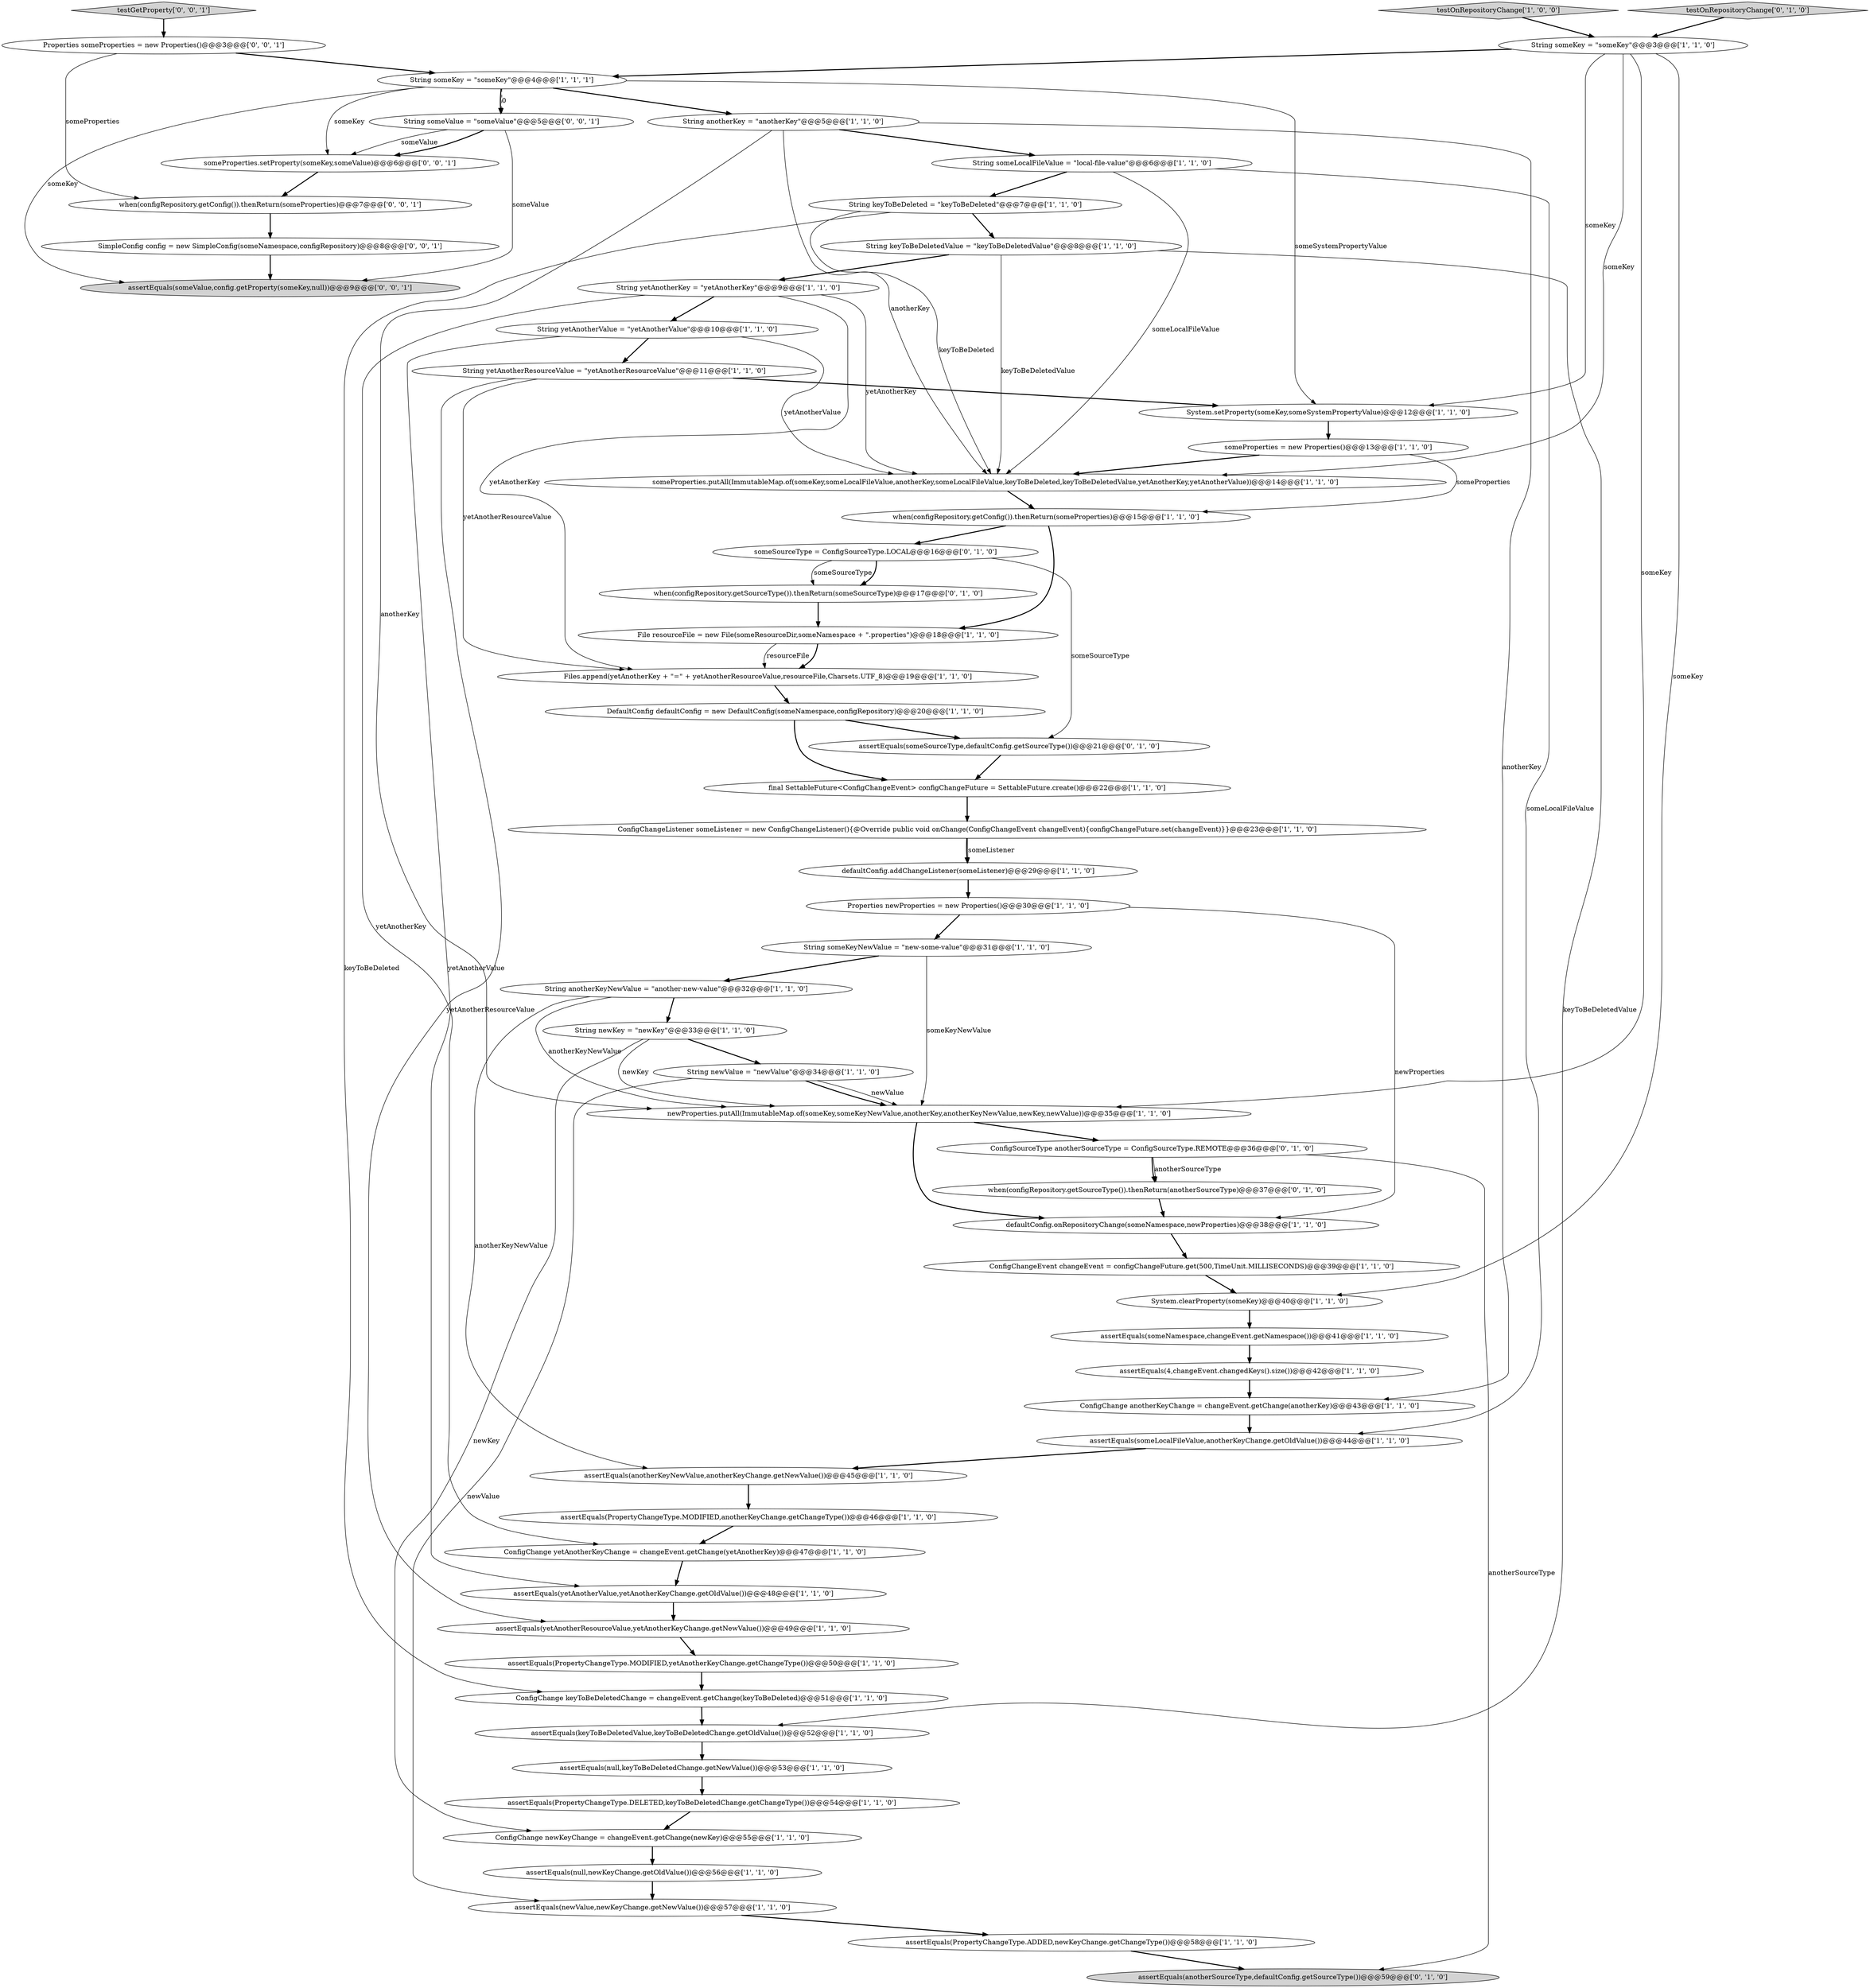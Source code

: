 digraph {
19 [style = filled, label = "ConfigChangeListener someListener = new ConfigChangeListener(){@Override public void onChange(ConfigChangeEvent changeEvent){configChangeFuture.set(changeEvent)}}@@@23@@@['1', '1', '0']", fillcolor = white, shape = ellipse image = "AAA0AAABBB1BBB"];
39 [style = filled, label = "assertEquals(yetAnotherResourceValue,yetAnotherKeyChange.getNewValue())@@@49@@@['1', '1', '0']", fillcolor = white, shape = ellipse image = "AAA0AAABBB1BBB"];
23 [style = filled, label = "String keyToBeDeletedValue = \"keyToBeDeletedValue\"@@@8@@@['1', '1', '0']", fillcolor = white, shape = ellipse image = "AAA0AAABBB1BBB"];
18 [style = filled, label = "final SettableFuture<ConfigChangeEvent> configChangeFuture = SettableFuture.create()@@@22@@@['1', '1', '0']", fillcolor = white, shape = ellipse image = "AAA0AAABBB1BBB"];
11 [style = filled, label = "assertEquals(someLocalFileValue,anotherKeyChange.getOldValue())@@@44@@@['1', '1', '0']", fillcolor = white, shape = ellipse image = "AAA0AAABBB1BBB"];
26 [style = filled, label = "someProperties = new Properties()@@@13@@@['1', '1', '0']", fillcolor = white, shape = ellipse image = "AAA0AAABBB1BBB"];
45 [style = filled, label = "String someKeyNewValue = \"new-some-value\"@@@31@@@['1', '1', '0']", fillcolor = white, shape = ellipse image = "AAA0AAABBB1BBB"];
58 [style = filled, label = "someProperties.setProperty(someKey,someValue)@@@6@@@['0', '0', '1']", fillcolor = white, shape = ellipse image = "AAA0AAABBB3BBB"];
16 [style = filled, label = "String yetAnotherValue = \"yetAnotherValue\"@@@10@@@['1', '1', '0']", fillcolor = white, shape = ellipse image = "AAA0AAABBB1BBB"];
20 [style = filled, label = "String newValue = \"newValue\"@@@34@@@['1', '1', '0']", fillcolor = white, shape = ellipse image = "AAA0AAABBB1BBB"];
10 [style = filled, label = "assertEquals(someNamespace,changeEvent.getNamespace())@@@41@@@['1', '1', '0']", fillcolor = white, shape = ellipse image = "AAA0AAABBB1BBB"];
1 [style = filled, label = "Files.append(yetAnotherKey + \"=\" + yetAnotherResourceValue,resourceFile,Charsets.UTF_8)@@@19@@@['1', '1', '0']", fillcolor = white, shape = ellipse image = "AAA0AAABBB1BBB"];
15 [style = filled, label = "ConfigChangeEvent changeEvent = configChangeFuture.get(500,TimeUnit.MILLISECONDS)@@@39@@@['1', '1', '0']", fillcolor = white, shape = ellipse image = "AAA0AAABBB1BBB"];
17 [style = filled, label = "String anotherKey = \"anotherKey\"@@@5@@@['1', '1', '0']", fillcolor = white, shape = ellipse image = "AAA0AAABBB1BBB"];
57 [style = filled, label = "SimpleConfig config = new SimpleConfig(someNamespace,configRepository)@@@8@@@['0', '0', '1']", fillcolor = white, shape = ellipse image = "AAA0AAABBB3BBB"];
59 [style = filled, label = "when(configRepository.getConfig()).thenReturn(someProperties)@@@7@@@['0', '0', '1']", fillcolor = white, shape = ellipse image = "AAA0AAABBB3BBB"];
33 [style = filled, label = "String someLocalFileValue = \"local-file-value\"@@@6@@@['1', '1', '0']", fillcolor = white, shape = ellipse image = "AAA0AAABBB1BBB"];
32 [style = filled, label = "ConfigChange newKeyChange = changeEvent.getChange(newKey)@@@55@@@['1', '1', '0']", fillcolor = white, shape = ellipse image = "AAA0AAABBB1BBB"];
49 [style = filled, label = "testOnRepositoryChange['0', '1', '0']", fillcolor = lightgray, shape = diamond image = "AAA0AAABBB2BBB"];
4 [style = filled, label = "assertEquals(keyToBeDeletedValue,keyToBeDeletedChange.getOldValue())@@@52@@@['1', '1', '0']", fillcolor = white, shape = ellipse image = "AAA0AAABBB1BBB"];
27 [style = filled, label = "String someKey = \"someKey\"@@@3@@@['1', '1', '0']", fillcolor = white, shape = ellipse image = "AAA0AAABBB1BBB"];
44 [style = filled, label = "assertEquals(yetAnotherValue,yetAnotherKeyChange.getOldValue())@@@48@@@['1', '1', '0']", fillcolor = white, shape = ellipse image = "AAA0AAABBB1BBB"];
13 [style = filled, label = "someProperties.putAll(ImmutableMap.of(someKey,someLocalFileValue,anotherKey,someLocalFileValue,keyToBeDeleted,keyToBeDeletedValue,yetAnotherKey,yetAnotherValue))@@@14@@@['1', '1', '0']", fillcolor = white, shape = ellipse image = "AAA0AAABBB1BBB"];
41 [style = filled, label = "String yetAnotherKey = \"yetAnotherKey\"@@@9@@@['1', '1', '0']", fillcolor = white, shape = ellipse image = "AAA0AAABBB1BBB"];
60 [style = filled, label = "String someValue = \"someValue\"@@@5@@@['0', '0', '1']", fillcolor = white, shape = ellipse image = "AAA0AAABBB3BBB"];
52 [style = filled, label = "when(configRepository.getSourceType()).thenReturn(anotherSourceType)@@@37@@@['0', '1', '0']", fillcolor = white, shape = ellipse image = "AAA1AAABBB2BBB"];
24 [style = filled, label = "Properties newProperties = new Properties()@@@30@@@['1', '1', '0']", fillcolor = white, shape = ellipse image = "AAA0AAABBB1BBB"];
2 [style = filled, label = "assertEquals(null,keyToBeDeletedChange.getNewValue())@@@53@@@['1', '1', '0']", fillcolor = white, shape = ellipse image = "AAA0AAABBB1BBB"];
12 [style = filled, label = "assertEquals(anotherKeyNewValue,anotherKeyChange.getNewValue())@@@45@@@['1', '1', '0']", fillcolor = white, shape = ellipse image = "AAA0AAABBB1BBB"];
3 [style = filled, label = "String yetAnotherResourceValue = \"yetAnotherResourceValue\"@@@11@@@['1', '1', '0']", fillcolor = white, shape = ellipse image = "AAA0AAABBB1BBB"];
42 [style = filled, label = "defaultConfig.addChangeListener(someListener)@@@29@@@['1', '1', '0']", fillcolor = white, shape = ellipse image = "AAA0AAABBB1BBB"];
47 [style = filled, label = "assertEquals(anotherSourceType,defaultConfig.getSourceType())@@@59@@@['0', '1', '0']", fillcolor = lightgray, shape = ellipse image = "AAA1AAABBB2BBB"];
34 [style = filled, label = "defaultConfig.onRepositoryChange(someNamespace,newProperties)@@@38@@@['1', '1', '0']", fillcolor = white, shape = ellipse image = "AAA0AAABBB1BBB"];
37 [style = filled, label = "assertEquals(PropertyChangeType.MODIFIED,yetAnotherKeyChange.getChangeType())@@@50@@@['1', '1', '0']", fillcolor = white, shape = ellipse image = "AAA0AAABBB1BBB"];
8 [style = filled, label = "DefaultConfig defaultConfig = new DefaultConfig(someNamespace,configRepository)@@@20@@@['1', '1', '0']", fillcolor = white, shape = ellipse image = "AAA0AAABBB1BBB"];
55 [style = filled, label = "testGetProperty['0', '0', '1']", fillcolor = lightgray, shape = diamond image = "AAA0AAABBB3BBB"];
35 [style = filled, label = "String someKey = \"someKey\"@@@4@@@['1', '1', '1']", fillcolor = white, shape = ellipse image = "AAA0AAABBB1BBB"];
36 [style = filled, label = "String anotherKeyNewValue = \"another-new-value\"@@@32@@@['1', '1', '0']", fillcolor = white, shape = ellipse image = "AAA0AAABBB1BBB"];
25 [style = filled, label = "String keyToBeDeleted = \"keyToBeDeleted\"@@@7@@@['1', '1', '0']", fillcolor = white, shape = ellipse image = "AAA0AAABBB1BBB"];
6 [style = filled, label = "assertEquals(PropertyChangeType.MODIFIED,anotherKeyChange.getChangeType())@@@46@@@['1', '1', '0']", fillcolor = white, shape = ellipse image = "AAA0AAABBB1BBB"];
30 [style = filled, label = "assertEquals(4,changeEvent.changedKeys().size())@@@42@@@['1', '1', '0']", fillcolor = white, shape = ellipse image = "AAA0AAABBB1BBB"];
28 [style = filled, label = "assertEquals(null,newKeyChange.getOldValue())@@@56@@@['1', '1', '0']", fillcolor = white, shape = ellipse image = "AAA0AAABBB1BBB"];
50 [style = filled, label = "when(configRepository.getSourceType()).thenReturn(someSourceType)@@@17@@@['0', '1', '0']", fillcolor = white, shape = ellipse image = "AAA1AAABBB2BBB"];
56 [style = filled, label = "Properties someProperties = new Properties()@@@3@@@['0', '0', '1']", fillcolor = white, shape = ellipse image = "AAA0AAABBB3BBB"];
7 [style = filled, label = "System.setProperty(someKey,someSystemPropertyValue)@@@12@@@['1', '1', '0']", fillcolor = white, shape = ellipse image = "AAA0AAABBB1BBB"];
53 [style = filled, label = "someSourceType = ConfigSourceType.LOCAL@@@16@@@['0', '1', '0']", fillcolor = white, shape = ellipse image = "AAA1AAABBB2BBB"];
48 [style = filled, label = "ConfigSourceType anotherSourceType = ConfigSourceType.REMOTE@@@36@@@['0', '1', '0']", fillcolor = white, shape = ellipse image = "AAA1AAABBB2BBB"];
40 [style = filled, label = "ConfigChange anotherKeyChange = changeEvent.getChange(anotherKey)@@@43@@@['1', '1', '0']", fillcolor = white, shape = ellipse image = "AAA0AAABBB1BBB"];
38 [style = filled, label = "ConfigChange yetAnotherKeyChange = changeEvent.getChange(yetAnotherKey)@@@47@@@['1', '1', '0']", fillcolor = white, shape = ellipse image = "AAA0AAABBB1BBB"];
31 [style = filled, label = "File resourceFile = new File(someResourceDir,someNamespace + \".properties\")@@@18@@@['1', '1', '0']", fillcolor = white, shape = ellipse image = "AAA0AAABBB1BBB"];
29 [style = filled, label = "assertEquals(PropertyChangeType.ADDED,newKeyChange.getChangeType())@@@58@@@['1', '1', '0']", fillcolor = white, shape = ellipse image = "AAA0AAABBB1BBB"];
22 [style = filled, label = "assertEquals(PropertyChangeType.DELETED,keyToBeDeletedChange.getChangeType())@@@54@@@['1', '1', '0']", fillcolor = white, shape = ellipse image = "AAA0AAABBB1BBB"];
5 [style = filled, label = "String newKey = \"newKey\"@@@33@@@['1', '1', '0']", fillcolor = white, shape = ellipse image = "AAA0AAABBB1BBB"];
51 [style = filled, label = "assertEquals(someSourceType,defaultConfig.getSourceType())@@@21@@@['0', '1', '0']", fillcolor = white, shape = ellipse image = "AAA1AAABBB2BBB"];
54 [style = filled, label = "assertEquals(someValue,config.getProperty(someKey,null))@@@9@@@['0', '0', '1']", fillcolor = lightgray, shape = ellipse image = "AAA0AAABBB3BBB"];
0 [style = filled, label = "System.clearProperty(someKey)@@@40@@@['1', '1', '0']", fillcolor = white, shape = ellipse image = "AAA0AAABBB1BBB"];
9 [style = filled, label = "ConfigChange keyToBeDeletedChange = changeEvent.getChange(keyToBeDeleted)@@@51@@@['1', '1', '0']", fillcolor = white, shape = ellipse image = "AAA0AAABBB1BBB"];
21 [style = filled, label = "newProperties.putAll(ImmutableMap.of(someKey,someKeyNewValue,anotherKey,anotherKeyNewValue,newKey,newValue))@@@35@@@['1', '1', '0']", fillcolor = white, shape = ellipse image = "AAA0AAABBB1BBB"];
46 [style = filled, label = "assertEquals(newValue,newKeyChange.getNewValue())@@@57@@@['1', '1', '0']", fillcolor = white, shape = ellipse image = "AAA0AAABBB1BBB"];
14 [style = filled, label = "when(configRepository.getConfig()).thenReturn(someProperties)@@@15@@@['1', '1', '0']", fillcolor = white, shape = ellipse image = "AAA0AAABBB1BBB"];
43 [style = filled, label = "testOnRepositoryChange['1', '0', '0']", fillcolor = lightgray, shape = diamond image = "AAA0AAABBB1BBB"];
11->12 [style = bold, label=""];
27->13 [style = solid, label="someKey"];
10->30 [style = bold, label=""];
27->0 [style = solid, label="someKey"];
51->18 [style = bold, label=""];
27->7 [style = solid, label="someKey"];
41->1 [style = solid, label="yetAnotherKey"];
56->59 [style = solid, label="someProperties"];
3->7 [style = bold, label=""];
4->2 [style = bold, label=""];
56->35 [style = bold, label=""];
15->0 [style = bold, label=""];
32->28 [style = bold, label=""];
60->58 [style = bold, label=""];
17->21 [style = solid, label="anotherKey"];
39->37 [style = bold, label=""];
16->13 [style = solid, label="yetAnotherValue"];
5->32 [style = solid, label="newKey"];
41->38 [style = solid, label="yetAnotherKey"];
58->59 [style = bold, label=""];
40->11 [style = bold, label=""];
33->13 [style = solid, label="someLocalFileValue"];
24->34 [style = solid, label="newProperties"];
34->15 [style = bold, label=""];
35->17 [style = bold, label=""];
53->50 [style = solid, label="someSourceType"];
26->13 [style = bold, label=""];
55->56 [style = bold, label=""];
45->21 [style = solid, label="someKeyNewValue"];
3->1 [style = solid, label="yetAnotherResourceValue"];
6->38 [style = bold, label=""];
1->8 [style = bold, label=""];
25->13 [style = solid, label="keyToBeDeleted"];
36->12 [style = solid, label="anotherKeyNewValue"];
24->45 [style = bold, label=""];
53->51 [style = solid, label="someSourceType"];
17->13 [style = solid, label="anotherKey"];
50->31 [style = bold, label=""];
8->18 [style = bold, label=""];
41->16 [style = bold, label=""];
35->58 [style = solid, label="someKey"];
21->48 [style = bold, label=""];
43->27 [style = bold, label=""];
21->34 [style = bold, label=""];
5->21 [style = solid, label="newKey"];
53->50 [style = bold, label=""];
19->42 [style = bold, label=""];
44->39 [style = bold, label=""];
17->33 [style = bold, label=""];
35->7 [style = solid, label="someSystemPropertyValue"];
35->54 [style = solid, label="someKey"];
42->24 [style = bold, label=""];
3->39 [style = solid, label="yetAnotherResourceValue"];
9->4 [style = bold, label=""];
48->47 [style = solid, label="anotherSourceType"];
23->4 [style = solid, label="keyToBeDeletedValue"];
46->29 [style = bold, label=""];
22->32 [style = bold, label=""];
48->52 [style = bold, label=""];
14->31 [style = bold, label=""];
20->46 [style = solid, label="newValue"];
29->47 [style = bold, label=""];
38->44 [style = bold, label=""];
16->3 [style = bold, label=""];
23->41 [style = bold, label=""];
17->40 [style = solid, label="anotherKey"];
37->9 [style = bold, label=""];
59->57 [style = bold, label=""];
12->6 [style = bold, label=""];
49->27 [style = bold, label=""];
25->23 [style = bold, label=""];
60->54 [style = solid, label="someValue"];
27->21 [style = solid, label="someKey"];
31->1 [style = bold, label=""];
23->13 [style = solid, label="keyToBeDeletedValue"];
26->14 [style = solid, label="someProperties"];
57->54 [style = bold, label=""];
7->26 [style = bold, label=""];
36->5 [style = bold, label=""];
36->21 [style = solid, label="anotherKeyNewValue"];
33->11 [style = solid, label="someLocalFileValue"];
31->1 [style = solid, label="resourceFile"];
27->35 [style = bold, label=""];
19->42 [style = solid, label="someListener"];
0->10 [style = bold, label=""];
45->36 [style = bold, label=""];
20->21 [style = bold, label=""];
28->46 [style = bold, label=""];
18->19 [style = bold, label=""];
20->21 [style = solid, label="newValue"];
14->53 [style = bold, label=""];
2->22 [style = bold, label=""];
5->20 [style = bold, label=""];
35->60 [style = bold, label=""];
16->44 [style = solid, label="yetAnotherValue"];
30->40 [style = bold, label=""];
35->60 [style = dashed, label="0"];
13->14 [style = bold, label=""];
52->34 [style = bold, label=""];
33->25 [style = bold, label=""];
48->52 [style = solid, label="anotherSourceType"];
25->9 [style = solid, label="keyToBeDeleted"];
60->58 [style = solid, label="someValue"];
8->51 [style = bold, label=""];
41->13 [style = solid, label="yetAnotherKey"];
}
